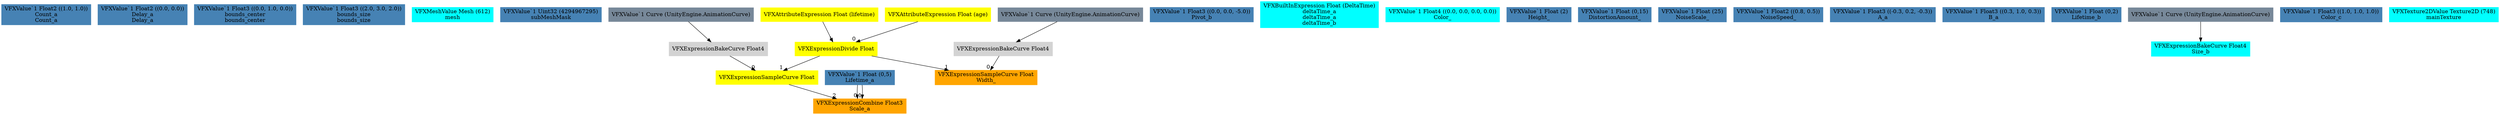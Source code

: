 digraph G {
node0 [shape="box" color="steelblue" style="filled" label="VFXValue`1 Float2 ((1.0, 1.0))
Count_a
Count_a"]
node1 [shape="box" color="steelblue" style="filled" label="VFXValue`1 Float2 ((0.0, 0.0))
Delay_a
Delay_a"]
node2 [shape="box" color="steelblue" style="filled" label="VFXValue`1 Float3 ((0.0, 1.0, 0.0))
bounds_center
bounds_center"]
node3 [shape="box" color="steelblue" style="filled" label="VFXValue`1 Float3 ((2.0, 3.0, 2.0))
bounds_size
bounds_size"]
node4 [shape="box" color="cyan" style="filled" label="VFXMeshValue Mesh (612)
mesh"]
node5 [shape="box" color="steelblue" style="filled" label="VFXValue`1 Uint32 (4294967295)
subMeshMask"]
node6 [shape="box" color="steelblue" style="filled" label="VFXValue`1 Float (0,5)
Lifetime_a"]
node7 [shape="box" color="steelblue" style="filled" label="VFXValue`1 Float3 ((0.0, 0.0, -5.0))
Pivot_b"]
node8 [shape="box" color="cyan" style="filled" label="VFXBuiltInExpression Float (DeltaTime)
deltaTime_a
deltaTime_a
deltaTime_b"]
node9 [shape="box" color="orange" style="filled" label="VFXExpressionCombine Float3
Scale_a"]
node10 [shape="box" color="yellow" style="filled" label="VFXExpressionSampleCurve Float"]
node11 [shape="box" color="lightgray" style="filled" label="VFXExpressionBakeCurve Float4"]
node12 [shape="box" color="lightslategray" style="filled" label="VFXValue`1 Curve (UnityEngine.AnimationCurve)"]
node13 [shape="box" color="yellow" style="filled" label="VFXExpressionDivide Float"]
node14 [shape="box" color="yellow" style="filled" label="VFXAttributeExpression Float (age)"]
node15 [shape="box" color="yellow" style="filled" label="VFXAttributeExpression Float (lifetime)"]
node16 [shape="box" color="cyan" style="filled" label="VFXValue`1 Float4 ((0.0, 0.0, 0.0, 0.0))
Color_"]
node17 [shape="box" color="orange" style="filled" label="VFXExpressionSampleCurve Float
Width_"]
node18 [shape="box" color="lightgray" style="filled" label="VFXExpressionBakeCurve Float4"]
node19 [shape="box" color="lightslategray" style="filled" label="VFXValue`1 Curve (UnityEngine.AnimationCurve)"]
node20 [shape="box" color="steelblue" style="filled" label="VFXValue`1 Float (2)
Height_"]
node21 [shape="box" color="steelblue" style="filled" label="VFXValue`1 Float (0,15)
DistortionAmount_"]
node22 [shape="box" color="steelblue" style="filled" label="VFXValue`1 Float (25)
NoiseScale_"]
node23 [shape="box" color="steelblue" style="filled" label="VFXValue`1 Float2 ((0.8, 0.5))
NoiseSpeed_"]
node24 [shape="box" color="steelblue" style="filled" label="VFXValue`1 Float3 ((-0.3, 0.2, -0.3))
A_a"]
node25 [shape="box" color="steelblue" style="filled" label="VFXValue`1 Float3 ((0.3, 1.0, 0.3))
B_a"]
node26 [shape="box" color="steelblue" style="filled" label="VFXValue`1 Float (0,2)
Lifetime_b"]
node27 [shape="box" color="cyan" style="filled" label="VFXExpressionBakeCurve Float4
Size_b"]
node28 [shape="box" color="lightslategray" style="filled" label="VFXValue`1 Curve (UnityEngine.AnimationCurve)"]
node29 [shape="box" color="steelblue" style="filled" label="VFXValue`1 Float3 ((1.0, 1.0, 1.0))
Color_c"]
node30 [shape="box" color="cyan" style="filled" label="VFXTexture2DValue Texture2D (748)
mainTexture"]
node6 -> node9 [headlabel="0"]
node6 -> node9 [headlabel="1"]
node10 -> node9 [headlabel="2"]
node11 -> node10 [headlabel="0"]
node13 -> node10 [headlabel="1"]
node12 -> node11 
node14 -> node13 [headlabel="0"]
node15 -> node13 [headlabel="1"]
node18 -> node17 [headlabel="0"]
node13 -> node17 [headlabel="1"]
node19 -> node18 
node28 -> node27 
}
